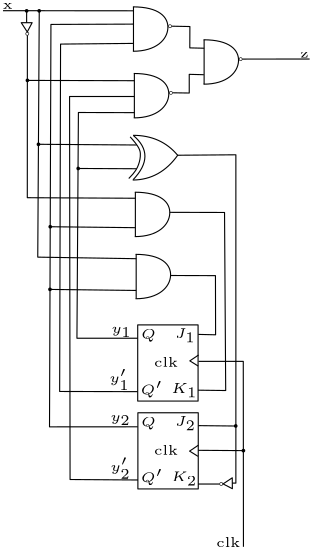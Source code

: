 <?xml version="1.0"?>
<!DOCTYPE ipe SYSTEM "ipe.dtd">
<ipe version="70218" creator="Ipe 7.2.28">
<info created="D:20241115194341" modified="D:20241115201315"/>
<ipestyle name="basic">
<symbol name="arrow/arc(spx)">
<path stroke="sym-stroke" fill="sym-stroke" pen="sym-pen">
0 0 m
-1 0.333 l
-1 -0.333 l
h
</path>
</symbol>
<symbol name="arrow/farc(spx)">
<path stroke="sym-stroke" fill="white" pen="sym-pen">
0 0 m
-1 0.333 l
-1 -0.333 l
h
</path>
</symbol>
<symbol name="arrow/ptarc(spx)">
<path stroke="sym-stroke" fill="sym-stroke" pen="sym-pen">
0 0 m
-1 0.333 l
-0.8 0 l
-1 -0.333 l
h
</path>
</symbol>
<symbol name="arrow/fptarc(spx)">
<path stroke="sym-stroke" fill="white" pen="sym-pen">
0 0 m
-1 0.333 l
-0.8 0 l
-1 -0.333 l
h
</path>
</symbol>
<symbol name="mark/circle(sx)" transformations="translations">
<path fill="sym-stroke">
0.6 0 0 0.6 0 0 e
0.4 0 0 0.4 0 0 e
</path>
</symbol>
<symbol name="mark/disk(sx)" transformations="translations">
<path fill="sym-stroke">
0.6 0 0 0.6 0 0 e
</path>
</symbol>
<symbol name="mark/fdisk(sfx)" transformations="translations">
<group>
<path fill="sym-fill">
0.5 0 0 0.5 0 0 e
</path>
<path fill="sym-stroke" fillrule="eofill">
0.6 0 0 0.6 0 0 e
0.4 0 0 0.4 0 0 e
</path>
</group>
</symbol>
<symbol name="mark/box(sx)" transformations="translations">
<path fill="sym-stroke" fillrule="eofill">
-0.6 -0.6 m
0.6 -0.6 l
0.6 0.6 l
-0.6 0.6 l
h
-0.4 -0.4 m
0.4 -0.4 l
0.4 0.4 l
-0.4 0.4 l
h
</path>
</symbol>
<symbol name="mark/square(sx)" transformations="translations">
<path fill="sym-stroke">
-0.6 -0.6 m
0.6 -0.6 l
0.6 0.6 l
-0.6 0.6 l
h
</path>
</symbol>
<symbol name="mark/fsquare(sfx)" transformations="translations">
<group>
<path fill="sym-fill">
-0.5 -0.5 m
0.5 -0.5 l
0.5 0.5 l
-0.5 0.5 l
h
</path>
<path fill="sym-stroke" fillrule="eofill">
-0.6 -0.6 m
0.6 -0.6 l
0.6 0.6 l
-0.6 0.6 l
h
-0.4 -0.4 m
0.4 -0.4 l
0.4 0.4 l
-0.4 0.4 l
h
</path>
</group>
</symbol>
<symbol name="mark/cross(sx)" transformations="translations">
<group>
<path fill="sym-stroke">
-0.43 -0.57 m
0.57 0.43 l
0.43 0.57 l
-0.57 -0.43 l
h
</path>
<path fill="sym-stroke">
-0.43 0.57 m
0.57 -0.43 l
0.43 -0.57 l
-0.57 0.43 l
h
</path>
</group>
</symbol>
<symbol name="arrow/fnormal(spx)">
<path stroke="sym-stroke" fill="white" pen="sym-pen">
0 0 m
-1 0.333 l
-1 -0.333 l
h
</path>
</symbol>
<symbol name="arrow/pointed(spx)">
<path stroke="sym-stroke" fill="sym-stroke" pen="sym-pen">
0 0 m
-1 0.333 l
-0.8 0 l
-1 -0.333 l
h
</path>
</symbol>
<symbol name="arrow/fpointed(spx)">
<path stroke="sym-stroke" fill="white" pen="sym-pen">
0 0 m
-1 0.333 l
-0.8 0 l
-1 -0.333 l
h
</path>
</symbol>
<symbol name="arrow/linear(spx)">
<path stroke="sym-stroke" pen="sym-pen">
-1 0.333 m
0 0 l
-1 -0.333 l
</path>
</symbol>
<symbol name="arrow/fdouble(spx)">
<path stroke="sym-stroke" fill="white" pen="sym-pen">
0 0 m
-1 0.333 l
-1 -0.333 l
h
-1 0 m
-2 0.333 l
-2 -0.333 l
h
</path>
</symbol>
<symbol name="arrow/double(spx)">
<path stroke="sym-stroke" fill="sym-stroke" pen="sym-pen">
0 0 m
-1 0.333 l
-1 -0.333 l
h
-1 0 m
-2 0.333 l
-2 -0.333 l
h
</path>
</symbol>
<symbol name="arrow/mid-normal(spx)">
<path stroke="sym-stroke" fill="sym-stroke" pen="sym-pen">
0.5 0 m
-0.5 0.333 l
-0.5 -0.333 l
h
</path>
</symbol>
<symbol name="arrow/mid-fnormal(spx)">
<path stroke="sym-stroke" fill="white" pen="sym-pen">
0.5 0 m
-0.5 0.333 l
-0.5 -0.333 l
h
</path>
</symbol>
<symbol name="arrow/mid-pointed(spx)">
<path stroke="sym-stroke" fill="sym-stroke" pen="sym-pen">
0.5 0 m
-0.5 0.333 l
-0.3 0 l
-0.5 -0.333 l
h
</path>
</symbol>
<symbol name="arrow/mid-fpointed(spx)">
<path stroke="sym-stroke" fill="white" pen="sym-pen">
0.5 0 m
-0.5 0.333 l
-0.3 0 l
-0.5 -0.333 l
h
</path>
</symbol>
<symbol name="arrow/mid-double(spx)">
<path stroke="sym-stroke" fill="sym-stroke" pen="sym-pen">
1 0 m
0 0.333 l
0 -0.333 l
h
0 0 m
-1 0.333 l
-1 -0.333 l
h
</path>
</symbol>
<symbol name="arrow/mid-fdouble(spx)">
<path stroke="sym-stroke" fill="white" pen="sym-pen">
1 0 m
0 0.333 l
0 -0.333 l
h
0 0 m
-1 0.333 l
-1 -0.333 l
h
</path>
</symbol>
<anglesize name="22.5 deg" value="22.5"/>
<anglesize name="30 deg" value="30"/>
<anglesize name="45 deg" value="45"/>
<anglesize name="60 deg" value="60"/>
<anglesize name="90 deg" value="90"/>
<arrowsize name="large" value="10"/>
<arrowsize name="small" value="5"/>
<arrowsize name="tiny" value="3"/>
<color name="blue" value="0 0 1"/>
<color name="brown" value="0.647 0.165 0.165"/>
<color name="darkblue" value="0 0 0.545"/>
<color name="darkcyan" value="0 0.545 0.545"/>
<color name="darkgray" value="0.663"/>
<color name="darkgreen" value="0 0.392 0"/>
<color name="darkmagenta" value="0.545 0 0.545"/>
<color name="darkorange" value="1 0.549 0"/>
<color name="darkred" value="0.545 0 0"/>
<color name="gold" value="1 0.843 0"/>
<color name="gray" value="0.745"/>
<color name="green" value="0 1 0"/>
<color name="lightblue" value="0.678 0.847 0.902"/>
<color name="lightcyan" value="0.878 1 1"/>
<color name="lightgray" value="0.827"/>
<color name="lightgreen" value="0.565 0.933 0.565"/>
<color name="lightyellow" value="1 1 0.878"/>
<color name="navy" value="0 0 0.502"/>
<color name="orange" value="1 0.647 0"/>
<color name="pink" value="1 0.753 0.796"/>
<color name="purple" value="0.627 0.125 0.941"/>
<color name="red" value="1 0 0"/>
<color name="seagreen" value="0.18 0.545 0.341"/>
<color name="turquoise" value="0.251 0.878 0.816"/>
<color name="violet" value="0.933 0.51 0.933"/>
<color name="yellow" value="1 1 0"/>
<dashstyle name="dash dot dotted" value="[4 2 1 2 1 2] 0"/>
<dashstyle name="dash dotted" value="[4 2 1 2] 0"/>
<dashstyle name="dashed" value="[4] 0"/>
<dashstyle name="dotted" value="[1 3] 0"/>
<gridsize name="10 pts (~3.5 mm)" value="10"/>
<gridsize name="14 pts (~5 mm)" value="14"/>
<gridsize name="16 pts (~6 mm)" value="16"/>
<gridsize name="20 pts (~7 mm)" value="20"/>
<gridsize name="28 pts (~10 mm)" value="28"/>
<gridsize name="32 pts (~12 mm)" value="32"/>
<gridsize name="4 pts" value="4"/>
<gridsize name="56 pts (~20 mm)" value="56"/>
<gridsize name="8 pts (~3 mm)" value="8"/>
<opacity name="10%" value="0.1"/>
<opacity name="30%" value="0.3"/>
<opacity name="50%" value="0.5"/>
<opacity name="75%" value="0.75"/>
<pen name="fat" value="1.2"/>
<pen name="heavier" value="0.8"/>
<pen name="ultrafat" value="2"/>
<symbolsize name="large" value="5"/>
<symbolsize name="small" value="2"/>
<symbolsize name="tiny" value="1.1"/>
<textsize name="Huge" value="\Huge"/>
<textsize name="LARGE" value="\LARGE"/>
<textsize name="Large" value="\Large"/>
<textsize name="footnote" value="\footnotesize"/>
<textsize name="huge" value="\huge"/>
<textsize name="large" value="\large"/>
<textsize name="script" value="\scriptsize"/>
<textsize name="small" value="\small"/>
<textsize name="tiny" value="\tiny"/>
<textstyle name="center" begin="\begin{center}" end="\end{center}"/>
<textstyle name="item" begin="\begin{itemize}\item{}" end="\end{itemize}"/>
<textstyle name="itemize" begin="\begin{itemize}" end="\end{itemize}"/>
<tiling name="falling" angle="-60" step="4" width="1"/>
<tiling name="rising" angle="30" step="4" width="1"/>
</ipestyle>
<page>
<layer name="alpha"/>
<view layers="alpha" active="alpha"/>
<path layer="alpha" matrix="1 0 0 1 -30.0534 -57.236" stroke="black">
272 704 m
272 688 l
</path>
<path matrix="1 0 0 1 -30.0534 -57.236" stroke="black">
271.797 703.967 m
281.235 703.966
287.986 696.551
280.312 687.984
271.782 687.984 c
</path>
<use matrix="1 0 0 1 -0.899009 -0.239736" name="mark/circle(sx)" pos="256 640" size="tiny" stroke="black"/>
<path matrix="1 0 0 1 -55.4837 -45.3853" stroke="black">
272 704 m
272 688 l
</path>
<path matrix="1 0 0 1 -55.4837 -45.3853" stroke="black">
271.797 703.967 m
281.235 703.966
287.986 696.551
280.312 687.984
271.782 687.984 c
</path>
<use matrix="1 0 0 1 -26.3293 11.611" name="mark/circle(sx)" pos="256 640" size="tiny" stroke="black"/>
<path matrix="1 0 0 1 -55.1655 -69.367" stroke="black">
272 704 m
272 688 l
</path>
<path matrix="1 0 0 1 -55.1655 -69.367" stroke="black">
271.797 703.967 m
281.235 703.966
287.986 696.551
280.312 687.984
271.782 687.984 c
</path>
<use matrix="1 0 0 1 -26.0111 -12.3707" name="mark/circle(sx)" pos="256 640" size="tiny" stroke="black"/>
<path stroke="black">
230.275 651.627 m
236.824 651.503 l
236.793 643.816 l
241.972 643.694 l
</path>
<path stroke="black">
230.602 627.651 m
236.59 627.569 l
236.59 634.295 l
241.848 634.159 l
</path>
<path matrix="1 0 0 1 -55.5507 -59.7139" stroke="black">
272.03 671.988 m
280.395 664.921
271.934 656.075 c
</path>
<path matrix="1 0 0 1 -55.5507 -59.7139" stroke="black">
271.903 672.05 m
281.97 672.06
287.965 664.881 c
</path>
<path matrix="1 0 0 1 -55.5507 -59.7139" stroke="black">
271.798 655.957 m
281.706 656.025
288.039 664.946 c
</path>
<path stroke="black">
215.315 611.798 m
218.653 608.118
219.257 605.621
218.574 601.889
217.181 599.129
214.815 596.79 c
</path>
<path matrix="1 0 0 1 -54.8024 -112.109" stroke="black">
272 704 m
272 688 l
</path>
<path matrix="1 0 0 1 -54.8024 -112.109" stroke="black">
271.797 703.967 m
281.235 703.966
287.986 696.551
280.312 687.984
271.782 687.984 c
</path>
<path matrix="1 0 0 1 -54.5106 -134.48" stroke="black">
272 704 m
272 688 l
</path>
<path matrix="1 0 0 1 -54.5106 -134.48" stroke="black">
271.797 703.967 m
281.235 703.966
287.986 696.551
280.312 687.984
271.782 687.984 c
</path>
<path stroke="black">
218.039 544.087 m
218.039 516.667 l
239.773 516.667 l
239.773 544.087 l
h
</path>
<text matrix="1 0 0 1 -4.5413 -0.409741" transformations="translations" pos="235.85 539.72" stroke="black" type="label" width="7.738" height="3.408" depth="1.49" valign="baseline" size="tiny" style="math">J_1</text>
<text matrix="1 0 0 1 -4.06268 -2.48559" transformations="translations" pos="234.209 522.02" stroke="black" type="label" width="9.561" height="3.408" depth="1.49" valign="baseline" size="tiny" style="math">K_1</text>
<text matrix="1 0 0 1 -10.1086 -1.71672" transformations="translations" pos="233.987 530.715" stroke="black" type="label" width="8.614" height="3.459" depth="0" valign="baseline" size="tiny">clk</text>
<text matrix="1 0 0 1 -0.409741 -0.204871" transformations="translations" pos="219.615 539.32" stroke="black" type="label" width="5.391" height="3.412" depth="0.96" valign="baseline" size="tiny" style="math">Q</text>
<text matrix="1 0 0 1 -1.39995 -3.10721" transformations="translations" pos="220.458 522.153" stroke="black" type="label" width="8.086" height="4.786" depth="0.96" valign="baseline" size="tiny" style="math">Q&apos;</text>
<path matrix="1 0 0 1 0.0631648 -31.628" stroke="black">
218.039 544.087 m
218.039 516.667 l
239.773 516.667 l
239.773 544.087 l
h
</path>
<text matrix="1 0 0 1 -4.47814 -32.0377" transformations="translations" pos="235.85 539.72" stroke="black" type="label" width="7.738" height="3.408" depth="1.49" valign="baseline" size="tiny" style="math">J_2</text>
<text matrix="1 0 0 1 -4.22132 -34.291" transformations="translations" pos="234.209 522.02" stroke="black" type="label" width="9.561" height="3.408" depth="1.49" valign="baseline" size="tiny" style="math">K_2</text>
<text matrix="1 0 0 1 -10.0454 -33.3447" transformations="translations" pos="233.987 530.715" stroke="black" type="label" width="8.614" height="3.459" depth="0" valign="baseline" size="tiny">clk</text>
<text matrix="1 0 0 1 -0.346576 -31.8329" transformations="translations" pos="219.615 539.32" stroke="black" type="label" width="5.391" height="3.412" depth="0.96" valign="baseline" size="tiny" style="math">Q</text>
<text matrix="1 0 0 1 -1.33679 -34.7352" transformations="translations" pos="220.458 522.153" stroke="black" type="label" width="8.086" height="4.786" depth="0.96" valign="baseline" size="tiny" style="math">Q&apos;</text>
<path stroke="black">
255.678 639.786 m
279.93 639.806 l
</path>
<text matrix="1 0 0 1 -1.08245 -0.883055" transformations="translations" pos="277.651 641.23" stroke="black" type="label" width="3.044" height="2.145" depth="0" valign="baseline" size="tiny">z</text>
<path stroke="black">
216.5 657.171 m
169.539 657.208 l
</path>
<text matrix="1 0 0 1 0.925172 -1.18422" transformations="translations" pos="168.539 659.095" stroke="black" type="label" width="3.563" height="2.145" depth="0" valign="baseline" size="tiny">x</text>
<path matrix="1 0 0 1 32.0999 -6.56561" stroke="black">
144.009 659.455 m
147.934 659.455 l
146.18 656.122 l
h
</path>
<use matrix="1 0 0 1 32.1299 -6.56561" name="mark/circle(sx)" pos="146.163 655.465" size="tiny" stroke="black"/>
<path stroke="black">
178.056 657.151 m
178.046 652.901 l
</path>
<use name="mark/disk(sx)" pos="178.056 657.151" size="tiny" stroke="black"/>
<path stroke="black">
178.319 648.341 m
178.293 589.882 l
217.184 589.686 l
</path>
<path stroke="black">
182.594 657.135 m
182.057 568.487 l
217.534 567.924 l
</path>
<use name="mark/disk(sx)" pos="182.572 657.153" size="tiny" stroke="black"/>
<path stroke="black">
216.554 652.375 m
186.801 652.264 l
186.289 507.387 l
218.076 507.406 l
</path>
<path stroke="black">
216.54 645.433 m
190.266 645.183 l
189.941 520.127 l
218.022 520.064 l
</path>
<path stroke="black">
216.872 632.004 m
178.312 632.11 l
</path>
<use name="mark/disk(sx)" pos="178.338 632.123" size="tiny" stroke="black"/>
<path stroke="black">
216.829 626.318 m
193.511 626.318 l
193.689 488.431 l
218.14 488.258 l
</path>
<path stroke="black">
216.883 620.507 m
196.691 620.555 l
196.161 539.289 l
218.072 539.291 l
</path>
<path stroke="black">
217.667 608.856 m
182.284 609.114 l
</path>
<use name="mark/disk(sx)" pos="182.312 609.101" size="tiny" stroke="black"/>
<path stroke="black">
217.659 600.308 m
196.553 600.404 l
</path>
<use name="mark/disk(sx)" pos="196.615 600.404" size="tiny" stroke="black"/>
<path stroke="black">
217.221 579.093 m
186.548 579.43 l
</path>
<use name="mark/disk(sx)" pos="186.555 579.432" size="tiny" stroke="black"/>
<path stroke="black">
217.489 556.491 m
186.447 556.865 l
</path>
<use name="mark/disk(sx)" pos="186.454 556.882" size="tiny" stroke="black"/>
<text matrix="1 0 0 1 -4.46287 0" transformations="translations" pos="212.979 541.254" stroke="black" type="label" width="7.527" height="2.149" depth="1.49" valign="baseline" size="tiny" style="math">y_1</text>
<text matrix="1 0 0 1 -4.86811 -31.727" transformations="translations" pos="212.979 541.254" stroke="black" type="label" width="7.527" height="2.149" depth="1.49" valign="baseline" size="tiny" style="math">y_2</text>
<text matrix="1 0 0 1 -2.84001 1.54172" transformations="translations" pos="210.626 521.861" stroke="black" type="label" width="7.527" height="4.782" depth="2.79" valign="baseline" size="tiny" style="math">y_1&apos;</text>
<text matrix="1 0 0 1 -2.51582 -30.3473" transformations="translations" pos="210.626 521.861" stroke="black" type="label" width="7.527" height="4.782" depth="2.79" valign="baseline" size="tiny" style="math">y_2&apos;</text>
<path stroke="black">
239.928 530.966 m
256.042 530.966 l
256.104 464.198 l
</path>
<text matrix="1 0 0 1 -2.56082 -1.49902" transformations="translations" pos="248.859 465.634" stroke="black" type="label" width="8.614" height="3.459" depth="0" valign="baseline" size="tiny">clk</text>
<path stroke="black">
239.832 498.942 m
256.115 498.831 l
</path>
<use name="mark/disk(sx)" pos="256.095 498.826" size="tiny" stroke="black"/>
<path stroke="black">
229.922 561.874 m
246.028 561.826 l
246.076 540.527 l
239.826 540.672 l
</path>
<path stroke="black">
229.634 584.614 m
249.297 584.566 l
249.715 520.466 l
239.781 520.591 l
</path>
<path stroke="black">
232.305 605.169 m
253.377 605.331 l
253.378 487.136 l
252.079 487.136 l
</path>
<path matrix="0.0090796 -0.999959 0.999959 0.0090796 -408.657 627.063" stroke="black">
144.009 659.455 m
147.934 659.455 l
146.18 656.122 l
h
</path>
<use matrix="0.0090796 -0.999959 0.999959 0.0090796 -408.657 627.033" name="mark/circle(sx)" pos="146.163 655.465" size="tiny" stroke="black"/>
<path stroke="black">
247.53 486.811 m
239.8 486.798 l
</path>
<path stroke="black">
239.87 507.831 m
253.331 507.686 l
</path>
<use name="mark/disk(sx)" pos="253.321 507.709" size="tiny" stroke="black"/>
<path stroke="black">
239.935 533.255 m
236.798 531.144 l
239.817 529.27 l
</path>
<path matrix="1 0 0 1 -0.0875599 -32.4878" stroke="black">
239.935 533.255 m
236.798 531.144 l
239.817 529.27 l
</path>
</page>
</ipe>
